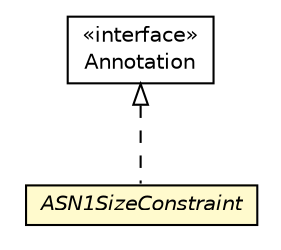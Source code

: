 #!/usr/local/bin/dot
#
# Class diagram 
# Generated by UMLGraph version R5_6-24-gf6e263 (http://www.umlgraph.org/)
#

digraph G {
	edge [fontname="Helvetica",fontsize=10,labelfontname="Helvetica",labelfontsize=10];
	node [fontname="Helvetica",fontsize=10,shape=plaintext];
	nodesep=0.25;
	ranksep=0.5;
	// org.universAAL.lddi.lib.ieeex73std.org.bn.annotations.constraints.ASN1SizeConstraint
	c1697427 [label=<<table title="org.universAAL.lddi.lib.ieeex73std.org.bn.annotations.constraints.ASN1SizeConstraint" border="0" cellborder="1" cellspacing="0" cellpadding="2" port="p" bgcolor="lemonChiffon" href="./ASN1SizeConstraint.html">
		<tr><td><table border="0" cellspacing="0" cellpadding="1">
<tr><td align="center" balign="center"><font face="Helvetica-Oblique"> ASN1SizeConstraint </font></td></tr>
		</table></td></tr>
		</table>>, URL="./ASN1SizeConstraint.html", fontname="Helvetica", fontcolor="black", fontsize=10.0];
	//org.universAAL.lddi.lib.ieeex73std.org.bn.annotations.constraints.ASN1SizeConstraint implements java.lang.annotation.Annotation
	c1698849:p -> c1697427:p [dir=back,arrowtail=empty,style=dashed];
	// java.lang.annotation.Annotation
	c1698849 [label=<<table title="java.lang.annotation.Annotation" border="0" cellborder="1" cellspacing="0" cellpadding="2" port="p" href="http://java.sun.com/j2se/1.4.2/docs/api/java/lang/annotation/Annotation.html">
		<tr><td><table border="0" cellspacing="0" cellpadding="1">
<tr><td align="center" balign="center"> &#171;interface&#187; </td></tr>
<tr><td align="center" balign="center"> Annotation </td></tr>
		</table></td></tr>
		</table>>, URL="http://java.sun.com/j2se/1.4.2/docs/api/java/lang/annotation/Annotation.html", fontname="Helvetica", fontcolor="black", fontsize=10.0];
}

